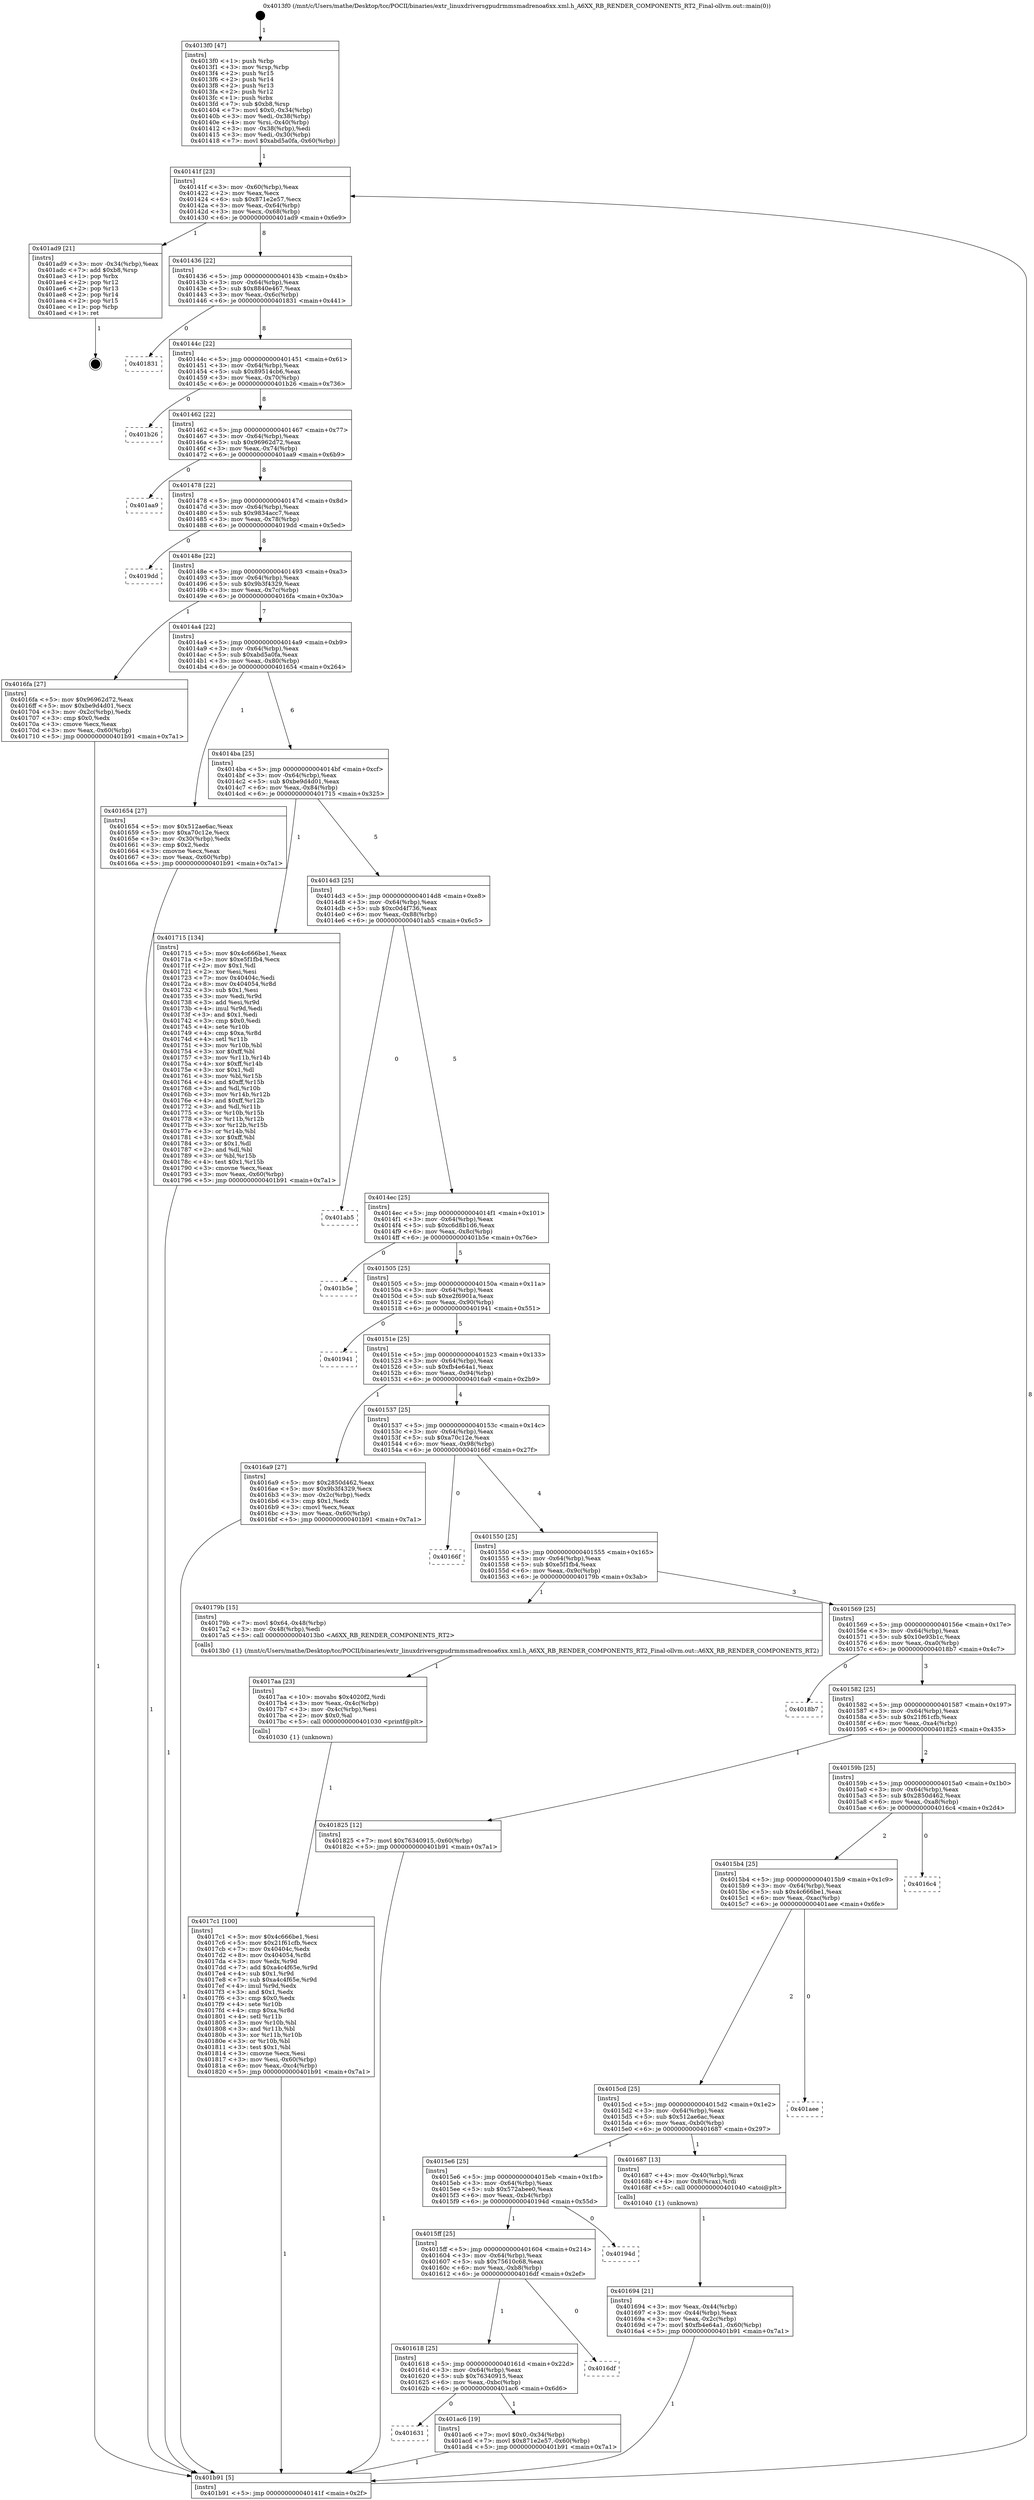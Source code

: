 digraph "0x4013f0" {
  label = "0x4013f0 (/mnt/c/Users/mathe/Desktop/tcc/POCII/binaries/extr_linuxdriversgpudrmmsmadrenoa6xx.xml.h_A6XX_RB_RENDER_COMPONENTS_RT2_Final-ollvm.out::main(0))"
  labelloc = "t"
  node[shape=record]

  Entry [label="",width=0.3,height=0.3,shape=circle,fillcolor=black,style=filled]
  "0x40141f" [label="{
     0x40141f [23]\l
     | [instrs]\l
     &nbsp;&nbsp;0x40141f \<+3\>: mov -0x60(%rbp),%eax\l
     &nbsp;&nbsp;0x401422 \<+2\>: mov %eax,%ecx\l
     &nbsp;&nbsp;0x401424 \<+6\>: sub $0x871e2e57,%ecx\l
     &nbsp;&nbsp;0x40142a \<+3\>: mov %eax,-0x64(%rbp)\l
     &nbsp;&nbsp;0x40142d \<+3\>: mov %ecx,-0x68(%rbp)\l
     &nbsp;&nbsp;0x401430 \<+6\>: je 0000000000401ad9 \<main+0x6e9\>\l
  }"]
  "0x401ad9" [label="{
     0x401ad9 [21]\l
     | [instrs]\l
     &nbsp;&nbsp;0x401ad9 \<+3\>: mov -0x34(%rbp),%eax\l
     &nbsp;&nbsp;0x401adc \<+7\>: add $0xb8,%rsp\l
     &nbsp;&nbsp;0x401ae3 \<+1\>: pop %rbx\l
     &nbsp;&nbsp;0x401ae4 \<+2\>: pop %r12\l
     &nbsp;&nbsp;0x401ae6 \<+2\>: pop %r13\l
     &nbsp;&nbsp;0x401ae8 \<+2\>: pop %r14\l
     &nbsp;&nbsp;0x401aea \<+2\>: pop %r15\l
     &nbsp;&nbsp;0x401aec \<+1\>: pop %rbp\l
     &nbsp;&nbsp;0x401aed \<+1\>: ret\l
  }"]
  "0x401436" [label="{
     0x401436 [22]\l
     | [instrs]\l
     &nbsp;&nbsp;0x401436 \<+5\>: jmp 000000000040143b \<main+0x4b\>\l
     &nbsp;&nbsp;0x40143b \<+3\>: mov -0x64(%rbp),%eax\l
     &nbsp;&nbsp;0x40143e \<+5\>: sub $0x8840e467,%eax\l
     &nbsp;&nbsp;0x401443 \<+3\>: mov %eax,-0x6c(%rbp)\l
     &nbsp;&nbsp;0x401446 \<+6\>: je 0000000000401831 \<main+0x441\>\l
  }"]
  Exit [label="",width=0.3,height=0.3,shape=circle,fillcolor=black,style=filled,peripheries=2]
  "0x401831" [label="{
     0x401831\l
  }", style=dashed]
  "0x40144c" [label="{
     0x40144c [22]\l
     | [instrs]\l
     &nbsp;&nbsp;0x40144c \<+5\>: jmp 0000000000401451 \<main+0x61\>\l
     &nbsp;&nbsp;0x401451 \<+3\>: mov -0x64(%rbp),%eax\l
     &nbsp;&nbsp;0x401454 \<+5\>: sub $0x89514cb6,%eax\l
     &nbsp;&nbsp;0x401459 \<+3\>: mov %eax,-0x70(%rbp)\l
     &nbsp;&nbsp;0x40145c \<+6\>: je 0000000000401b26 \<main+0x736\>\l
  }"]
  "0x401631" [label="{
     0x401631\l
  }", style=dashed]
  "0x401b26" [label="{
     0x401b26\l
  }", style=dashed]
  "0x401462" [label="{
     0x401462 [22]\l
     | [instrs]\l
     &nbsp;&nbsp;0x401462 \<+5\>: jmp 0000000000401467 \<main+0x77\>\l
     &nbsp;&nbsp;0x401467 \<+3\>: mov -0x64(%rbp),%eax\l
     &nbsp;&nbsp;0x40146a \<+5\>: sub $0x96962d72,%eax\l
     &nbsp;&nbsp;0x40146f \<+3\>: mov %eax,-0x74(%rbp)\l
     &nbsp;&nbsp;0x401472 \<+6\>: je 0000000000401aa9 \<main+0x6b9\>\l
  }"]
  "0x401ac6" [label="{
     0x401ac6 [19]\l
     | [instrs]\l
     &nbsp;&nbsp;0x401ac6 \<+7\>: movl $0x0,-0x34(%rbp)\l
     &nbsp;&nbsp;0x401acd \<+7\>: movl $0x871e2e57,-0x60(%rbp)\l
     &nbsp;&nbsp;0x401ad4 \<+5\>: jmp 0000000000401b91 \<main+0x7a1\>\l
  }"]
  "0x401aa9" [label="{
     0x401aa9\l
  }", style=dashed]
  "0x401478" [label="{
     0x401478 [22]\l
     | [instrs]\l
     &nbsp;&nbsp;0x401478 \<+5\>: jmp 000000000040147d \<main+0x8d\>\l
     &nbsp;&nbsp;0x40147d \<+3\>: mov -0x64(%rbp),%eax\l
     &nbsp;&nbsp;0x401480 \<+5\>: sub $0x9834acc7,%eax\l
     &nbsp;&nbsp;0x401485 \<+3\>: mov %eax,-0x78(%rbp)\l
     &nbsp;&nbsp;0x401488 \<+6\>: je 00000000004019dd \<main+0x5ed\>\l
  }"]
  "0x401618" [label="{
     0x401618 [25]\l
     | [instrs]\l
     &nbsp;&nbsp;0x401618 \<+5\>: jmp 000000000040161d \<main+0x22d\>\l
     &nbsp;&nbsp;0x40161d \<+3\>: mov -0x64(%rbp),%eax\l
     &nbsp;&nbsp;0x401620 \<+5\>: sub $0x76340915,%eax\l
     &nbsp;&nbsp;0x401625 \<+6\>: mov %eax,-0xbc(%rbp)\l
     &nbsp;&nbsp;0x40162b \<+6\>: je 0000000000401ac6 \<main+0x6d6\>\l
  }"]
  "0x4019dd" [label="{
     0x4019dd\l
  }", style=dashed]
  "0x40148e" [label="{
     0x40148e [22]\l
     | [instrs]\l
     &nbsp;&nbsp;0x40148e \<+5\>: jmp 0000000000401493 \<main+0xa3\>\l
     &nbsp;&nbsp;0x401493 \<+3\>: mov -0x64(%rbp),%eax\l
     &nbsp;&nbsp;0x401496 \<+5\>: sub $0x9b3f4329,%eax\l
     &nbsp;&nbsp;0x40149b \<+3\>: mov %eax,-0x7c(%rbp)\l
     &nbsp;&nbsp;0x40149e \<+6\>: je 00000000004016fa \<main+0x30a\>\l
  }"]
  "0x4016df" [label="{
     0x4016df\l
  }", style=dashed]
  "0x4016fa" [label="{
     0x4016fa [27]\l
     | [instrs]\l
     &nbsp;&nbsp;0x4016fa \<+5\>: mov $0x96962d72,%eax\l
     &nbsp;&nbsp;0x4016ff \<+5\>: mov $0xbe9d4d01,%ecx\l
     &nbsp;&nbsp;0x401704 \<+3\>: mov -0x2c(%rbp),%edx\l
     &nbsp;&nbsp;0x401707 \<+3\>: cmp $0x0,%edx\l
     &nbsp;&nbsp;0x40170a \<+3\>: cmove %ecx,%eax\l
     &nbsp;&nbsp;0x40170d \<+3\>: mov %eax,-0x60(%rbp)\l
     &nbsp;&nbsp;0x401710 \<+5\>: jmp 0000000000401b91 \<main+0x7a1\>\l
  }"]
  "0x4014a4" [label="{
     0x4014a4 [22]\l
     | [instrs]\l
     &nbsp;&nbsp;0x4014a4 \<+5\>: jmp 00000000004014a9 \<main+0xb9\>\l
     &nbsp;&nbsp;0x4014a9 \<+3\>: mov -0x64(%rbp),%eax\l
     &nbsp;&nbsp;0x4014ac \<+5\>: sub $0xabd5a0fa,%eax\l
     &nbsp;&nbsp;0x4014b1 \<+3\>: mov %eax,-0x80(%rbp)\l
     &nbsp;&nbsp;0x4014b4 \<+6\>: je 0000000000401654 \<main+0x264\>\l
  }"]
  "0x4015ff" [label="{
     0x4015ff [25]\l
     | [instrs]\l
     &nbsp;&nbsp;0x4015ff \<+5\>: jmp 0000000000401604 \<main+0x214\>\l
     &nbsp;&nbsp;0x401604 \<+3\>: mov -0x64(%rbp),%eax\l
     &nbsp;&nbsp;0x401607 \<+5\>: sub $0x75610c68,%eax\l
     &nbsp;&nbsp;0x40160c \<+6\>: mov %eax,-0xb8(%rbp)\l
     &nbsp;&nbsp;0x401612 \<+6\>: je 00000000004016df \<main+0x2ef\>\l
  }"]
  "0x401654" [label="{
     0x401654 [27]\l
     | [instrs]\l
     &nbsp;&nbsp;0x401654 \<+5\>: mov $0x512ae6ac,%eax\l
     &nbsp;&nbsp;0x401659 \<+5\>: mov $0xa70c12e,%ecx\l
     &nbsp;&nbsp;0x40165e \<+3\>: mov -0x30(%rbp),%edx\l
     &nbsp;&nbsp;0x401661 \<+3\>: cmp $0x2,%edx\l
     &nbsp;&nbsp;0x401664 \<+3\>: cmovne %ecx,%eax\l
     &nbsp;&nbsp;0x401667 \<+3\>: mov %eax,-0x60(%rbp)\l
     &nbsp;&nbsp;0x40166a \<+5\>: jmp 0000000000401b91 \<main+0x7a1\>\l
  }"]
  "0x4014ba" [label="{
     0x4014ba [25]\l
     | [instrs]\l
     &nbsp;&nbsp;0x4014ba \<+5\>: jmp 00000000004014bf \<main+0xcf\>\l
     &nbsp;&nbsp;0x4014bf \<+3\>: mov -0x64(%rbp),%eax\l
     &nbsp;&nbsp;0x4014c2 \<+5\>: sub $0xbe9d4d01,%eax\l
     &nbsp;&nbsp;0x4014c7 \<+6\>: mov %eax,-0x84(%rbp)\l
     &nbsp;&nbsp;0x4014cd \<+6\>: je 0000000000401715 \<main+0x325\>\l
  }"]
  "0x401b91" [label="{
     0x401b91 [5]\l
     | [instrs]\l
     &nbsp;&nbsp;0x401b91 \<+5\>: jmp 000000000040141f \<main+0x2f\>\l
  }"]
  "0x4013f0" [label="{
     0x4013f0 [47]\l
     | [instrs]\l
     &nbsp;&nbsp;0x4013f0 \<+1\>: push %rbp\l
     &nbsp;&nbsp;0x4013f1 \<+3\>: mov %rsp,%rbp\l
     &nbsp;&nbsp;0x4013f4 \<+2\>: push %r15\l
     &nbsp;&nbsp;0x4013f6 \<+2\>: push %r14\l
     &nbsp;&nbsp;0x4013f8 \<+2\>: push %r13\l
     &nbsp;&nbsp;0x4013fa \<+2\>: push %r12\l
     &nbsp;&nbsp;0x4013fc \<+1\>: push %rbx\l
     &nbsp;&nbsp;0x4013fd \<+7\>: sub $0xb8,%rsp\l
     &nbsp;&nbsp;0x401404 \<+7\>: movl $0x0,-0x34(%rbp)\l
     &nbsp;&nbsp;0x40140b \<+3\>: mov %edi,-0x38(%rbp)\l
     &nbsp;&nbsp;0x40140e \<+4\>: mov %rsi,-0x40(%rbp)\l
     &nbsp;&nbsp;0x401412 \<+3\>: mov -0x38(%rbp),%edi\l
     &nbsp;&nbsp;0x401415 \<+3\>: mov %edi,-0x30(%rbp)\l
     &nbsp;&nbsp;0x401418 \<+7\>: movl $0xabd5a0fa,-0x60(%rbp)\l
  }"]
  "0x40194d" [label="{
     0x40194d\l
  }", style=dashed]
  "0x401715" [label="{
     0x401715 [134]\l
     | [instrs]\l
     &nbsp;&nbsp;0x401715 \<+5\>: mov $0x4c666be1,%eax\l
     &nbsp;&nbsp;0x40171a \<+5\>: mov $0xe5f1fb4,%ecx\l
     &nbsp;&nbsp;0x40171f \<+2\>: mov $0x1,%dl\l
     &nbsp;&nbsp;0x401721 \<+2\>: xor %esi,%esi\l
     &nbsp;&nbsp;0x401723 \<+7\>: mov 0x40404c,%edi\l
     &nbsp;&nbsp;0x40172a \<+8\>: mov 0x404054,%r8d\l
     &nbsp;&nbsp;0x401732 \<+3\>: sub $0x1,%esi\l
     &nbsp;&nbsp;0x401735 \<+3\>: mov %edi,%r9d\l
     &nbsp;&nbsp;0x401738 \<+3\>: add %esi,%r9d\l
     &nbsp;&nbsp;0x40173b \<+4\>: imul %r9d,%edi\l
     &nbsp;&nbsp;0x40173f \<+3\>: and $0x1,%edi\l
     &nbsp;&nbsp;0x401742 \<+3\>: cmp $0x0,%edi\l
     &nbsp;&nbsp;0x401745 \<+4\>: sete %r10b\l
     &nbsp;&nbsp;0x401749 \<+4\>: cmp $0xa,%r8d\l
     &nbsp;&nbsp;0x40174d \<+4\>: setl %r11b\l
     &nbsp;&nbsp;0x401751 \<+3\>: mov %r10b,%bl\l
     &nbsp;&nbsp;0x401754 \<+3\>: xor $0xff,%bl\l
     &nbsp;&nbsp;0x401757 \<+3\>: mov %r11b,%r14b\l
     &nbsp;&nbsp;0x40175a \<+4\>: xor $0xff,%r14b\l
     &nbsp;&nbsp;0x40175e \<+3\>: xor $0x1,%dl\l
     &nbsp;&nbsp;0x401761 \<+3\>: mov %bl,%r15b\l
     &nbsp;&nbsp;0x401764 \<+4\>: and $0xff,%r15b\l
     &nbsp;&nbsp;0x401768 \<+3\>: and %dl,%r10b\l
     &nbsp;&nbsp;0x40176b \<+3\>: mov %r14b,%r12b\l
     &nbsp;&nbsp;0x40176e \<+4\>: and $0xff,%r12b\l
     &nbsp;&nbsp;0x401772 \<+3\>: and %dl,%r11b\l
     &nbsp;&nbsp;0x401775 \<+3\>: or %r10b,%r15b\l
     &nbsp;&nbsp;0x401778 \<+3\>: or %r11b,%r12b\l
     &nbsp;&nbsp;0x40177b \<+3\>: xor %r12b,%r15b\l
     &nbsp;&nbsp;0x40177e \<+3\>: or %r14b,%bl\l
     &nbsp;&nbsp;0x401781 \<+3\>: xor $0xff,%bl\l
     &nbsp;&nbsp;0x401784 \<+3\>: or $0x1,%dl\l
     &nbsp;&nbsp;0x401787 \<+2\>: and %dl,%bl\l
     &nbsp;&nbsp;0x401789 \<+3\>: or %bl,%r15b\l
     &nbsp;&nbsp;0x40178c \<+4\>: test $0x1,%r15b\l
     &nbsp;&nbsp;0x401790 \<+3\>: cmovne %ecx,%eax\l
     &nbsp;&nbsp;0x401793 \<+3\>: mov %eax,-0x60(%rbp)\l
     &nbsp;&nbsp;0x401796 \<+5\>: jmp 0000000000401b91 \<main+0x7a1\>\l
  }"]
  "0x4014d3" [label="{
     0x4014d3 [25]\l
     | [instrs]\l
     &nbsp;&nbsp;0x4014d3 \<+5\>: jmp 00000000004014d8 \<main+0xe8\>\l
     &nbsp;&nbsp;0x4014d8 \<+3\>: mov -0x64(%rbp),%eax\l
     &nbsp;&nbsp;0x4014db \<+5\>: sub $0xc0d4f736,%eax\l
     &nbsp;&nbsp;0x4014e0 \<+6\>: mov %eax,-0x88(%rbp)\l
     &nbsp;&nbsp;0x4014e6 \<+6\>: je 0000000000401ab5 \<main+0x6c5\>\l
  }"]
  "0x4017c1" [label="{
     0x4017c1 [100]\l
     | [instrs]\l
     &nbsp;&nbsp;0x4017c1 \<+5\>: mov $0x4c666be1,%esi\l
     &nbsp;&nbsp;0x4017c6 \<+5\>: mov $0x21f61cfb,%ecx\l
     &nbsp;&nbsp;0x4017cb \<+7\>: mov 0x40404c,%edx\l
     &nbsp;&nbsp;0x4017d2 \<+8\>: mov 0x404054,%r8d\l
     &nbsp;&nbsp;0x4017da \<+3\>: mov %edx,%r9d\l
     &nbsp;&nbsp;0x4017dd \<+7\>: add $0xa4c4f65e,%r9d\l
     &nbsp;&nbsp;0x4017e4 \<+4\>: sub $0x1,%r9d\l
     &nbsp;&nbsp;0x4017e8 \<+7\>: sub $0xa4c4f65e,%r9d\l
     &nbsp;&nbsp;0x4017ef \<+4\>: imul %r9d,%edx\l
     &nbsp;&nbsp;0x4017f3 \<+3\>: and $0x1,%edx\l
     &nbsp;&nbsp;0x4017f6 \<+3\>: cmp $0x0,%edx\l
     &nbsp;&nbsp;0x4017f9 \<+4\>: sete %r10b\l
     &nbsp;&nbsp;0x4017fd \<+4\>: cmp $0xa,%r8d\l
     &nbsp;&nbsp;0x401801 \<+4\>: setl %r11b\l
     &nbsp;&nbsp;0x401805 \<+3\>: mov %r10b,%bl\l
     &nbsp;&nbsp;0x401808 \<+3\>: and %r11b,%bl\l
     &nbsp;&nbsp;0x40180b \<+3\>: xor %r11b,%r10b\l
     &nbsp;&nbsp;0x40180e \<+3\>: or %r10b,%bl\l
     &nbsp;&nbsp;0x401811 \<+3\>: test $0x1,%bl\l
     &nbsp;&nbsp;0x401814 \<+3\>: cmovne %ecx,%esi\l
     &nbsp;&nbsp;0x401817 \<+3\>: mov %esi,-0x60(%rbp)\l
     &nbsp;&nbsp;0x40181a \<+6\>: mov %eax,-0xc4(%rbp)\l
     &nbsp;&nbsp;0x401820 \<+5\>: jmp 0000000000401b91 \<main+0x7a1\>\l
  }"]
  "0x401ab5" [label="{
     0x401ab5\l
  }", style=dashed]
  "0x4014ec" [label="{
     0x4014ec [25]\l
     | [instrs]\l
     &nbsp;&nbsp;0x4014ec \<+5\>: jmp 00000000004014f1 \<main+0x101\>\l
     &nbsp;&nbsp;0x4014f1 \<+3\>: mov -0x64(%rbp),%eax\l
     &nbsp;&nbsp;0x4014f4 \<+5\>: sub $0xc6d8b1d6,%eax\l
     &nbsp;&nbsp;0x4014f9 \<+6\>: mov %eax,-0x8c(%rbp)\l
     &nbsp;&nbsp;0x4014ff \<+6\>: je 0000000000401b5e \<main+0x76e\>\l
  }"]
  "0x4017aa" [label="{
     0x4017aa [23]\l
     | [instrs]\l
     &nbsp;&nbsp;0x4017aa \<+10\>: movabs $0x4020f2,%rdi\l
     &nbsp;&nbsp;0x4017b4 \<+3\>: mov %eax,-0x4c(%rbp)\l
     &nbsp;&nbsp;0x4017b7 \<+3\>: mov -0x4c(%rbp),%esi\l
     &nbsp;&nbsp;0x4017ba \<+2\>: mov $0x0,%al\l
     &nbsp;&nbsp;0x4017bc \<+5\>: call 0000000000401030 \<printf@plt\>\l
     | [calls]\l
     &nbsp;&nbsp;0x401030 \{1\} (unknown)\l
  }"]
  "0x401b5e" [label="{
     0x401b5e\l
  }", style=dashed]
  "0x401505" [label="{
     0x401505 [25]\l
     | [instrs]\l
     &nbsp;&nbsp;0x401505 \<+5\>: jmp 000000000040150a \<main+0x11a\>\l
     &nbsp;&nbsp;0x40150a \<+3\>: mov -0x64(%rbp),%eax\l
     &nbsp;&nbsp;0x40150d \<+5\>: sub $0xe2f6901a,%eax\l
     &nbsp;&nbsp;0x401512 \<+6\>: mov %eax,-0x90(%rbp)\l
     &nbsp;&nbsp;0x401518 \<+6\>: je 0000000000401941 \<main+0x551\>\l
  }"]
  "0x401694" [label="{
     0x401694 [21]\l
     | [instrs]\l
     &nbsp;&nbsp;0x401694 \<+3\>: mov %eax,-0x44(%rbp)\l
     &nbsp;&nbsp;0x401697 \<+3\>: mov -0x44(%rbp),%eax\l
     &nbsp;&nbsp;0x40169a \<+3\>: mov %eax,-0x2c(%rbp)\l
     &nbsp;&nbsp;0x40169d \<+7\>: movl $0xfb4e64a1,-0x60(%rbp)\l
     &nbsp;&nbsp;0x4016a4 \<+5\>: jmp 0000000000401b91 \<main+0x7a1\>\l
  }"]
  "0x401941" [label="{
     0x401941\l
  }", style=dashed]
  "0x40151e" [label="{
     0x40151e [25]\l
     | [instrs]\l
     &nbsp;&nbsp;0x40151e \<+5\>: jmp 0000000000401523 \<main+0x133\>\l
     &nbsp;&nbsp;0x401523 \<+3\>: mov -0x64(%rbp),%eax\l
     &nbsp;&nbsp;0x401526 \<+5\>: sub $0xfb4e64a1,%eax\l
     &nbsp;&nbsp;0x40152b \<+6\>: mov %eax,-0x94(%rbp)\l
     &nbsp;&nbsp;0x401531 \<+6\>: je 00000000004016a9 \<main+0x2b9\>\l
  }"]
  "0x4015e6" [label="{
     0x4015e6 [25]\l
     | [instrs]\l
     &nbsp;&nbsp;0x4015e6 \<+5\>: jmp 00000000004015eb \<main+0x1fb\>\l
     &nbsp;&nbsp;0x4015eb \<+3\>: mov -0x64(%rbp),%eax\l
     &nbsp;&nbsp;0x4015ee \<+5\>: sub $0x572abee0,%eax\l
     &nbsp;&nbsp;0x4015f3 \<+6\>: mov %eax,-0xb4(%rbp)\l
     &nbsp;&nbsp;0x4015f9 \<+6\>: je 000000000040194d \<main+0x55d\>\l
  }"]
  "0x4016a9" [label="{
     0x4016a9 [27]\l
     | [instrs]\l
     &nbsp;&nbsp;0x4016a9 \<+5\>: mov $0x2850d462,%eax\l
     &nbsp;&nbsp;0x4016ae \<+5\>: mov $0x9b3f4329,%ecx\l
     &nbsp;&nbsp;0x4016b3 \<+3\>: mov -0x2c(%rbp),%edx\l
     &nbsp;&nbsp;0x4016b6 \<+3\>: cmp $0x1,%edx\l
     &nbsp;&nbsp;0x4016b9 \<+3\>: cmovl %ecx,%eax\l
     &nbsp;&nbsp;0x4016bc \<+3\>: mov %eax,-0x60(%rbp)\l
     &nbsp;&nbsp;0x4016bf \<+5\>: jmp 0000000000401b91 \<main+0x7a1\>\l
  }"]
  "0x401537" [label="{
     0x401537 [25]\l
     | [instrs]\l
     &nbsp;&nbsp;0x401537 \<+5\>: jmp 000000000040153c \<main+0x14c\>\l
     &nbsp;&nbsp;0x40153c \<+3\>: mov -0x64(%rbp),%eax\l
     &nbsp;&nbsp;0x40153f \<+5\>: sub $0xa70c12e,%eax\l
     &nbsp;&nbsp;0x401544 \<+6\>: mov %eax,-0x98(%rbp)\l
     &nbsp;&nbsp;0x40154a \<+6\>: je 000000000040166f \<main+0x27f\>\l
  }"]
  "0x401687" [label="{
     0x401687 [13]\l
     | [instrs]\l
     &nbsp;&nbsp;0x401687 \<+4\>: mov -0x40(%rbp),%rax\l
     &nbsp;&nbsp;0x40168b \<+4\>: mov 0x8(%rax),%rdi\l
     &nbsp;&nbsp;0x40168f \<+5\>: call 0000000000401040 \<atoi@plt\>\l
     | [calls]\l
     &nbsp;&nbsp;0x401040 \{1\} (unknown)\l
  }"]
  "0x40166f" [label="{
     0x40166f\l
  }", style=dashed]
  "0x401550" [label="{
     0x401550 [25]\l
     | [instrs]\l
     &nbsp;&nbsp;0x401550 \<+5\>: jmp 0000000000401555 \<main+0x165\>\l
     &nbsp;&nbsp;0x401555 \<+3\>: mov -0x64(%rbp),%eax\l
     &nbsp;&nbsp;0x401558 \<+5\>: sub $0xe5f1fb4,%eax\l
     &nbsp;&nbsp;0x40155d \<+6\>: mov %eax,-0x9c(%rbp)\l
     &nbsp;&nbsp;0x401563 \<+6\>: je 000000000040179b \<main+0x3ab\>\l
  }"]
  "0x4015cd" [label="{
     0x4015cd [25]\l
     | [instrs]\l
     &nbsp;&nbsp;0x4015cd \<+5\>: jmp 00000000004015d2 \<main+0x1e2\>\l
     &nbsp;&nbsp;0x4015d2 \<+3\>: mov -0x64(%rbp),%eax\l
     &nbsp;&nbsp;0x4015d5 \<+5\>: sub $0x512ae6ac,%eax\l
     &nbsp;&nbsp;0x4015da \<+6\>: mov %eax,-0xb0(%rbp)\l
     &nbsp;&nbsp;0x4015e0 \<+6\>: je 0000000000401687 \<main+0x297\>\l
  }"]
  "0x40179b" [label="{
     0x40179b [15]\l
     | [instrs]\l
     &nbsp;&nbsp;0x40179b \<+7\>: movl $0x64,-0x48(%rbp)\l
     &nbsp;&nbsp;0x4017a2 \<+3\>: mov -0x48(%rbp),%edi\l
     &nbsp;&nbsp;0x4017a5 \<+5\>: call 00000000004013b0 \<A6XX_RB_RENDER_COMPONENTS_RT2\>\l
     | [calls]\l
     &nbsp;&nbsp;0x4013b0 \{1\} (/mnt/c/Users/mathe/Desktop/tcc/POCII/binaries/extr_linuxdriversgpudrmmsmadrenoa6xx.xml.h_A6XX_RB_RENDER_COMPONENTS_RT2_Final-ollvm.out::A6XX_RB_RENDER_COMPONENTS_RT2)\l
  }"]
  "0x401569" [label="{
     0x401569 [25]\l
     | [instrs]\l
     &nbsp;&nbsp;0x401569 \<+5\>: jmp 000000000040156e \<main+0x17e\>\l
     &nbsp;&nbsp;0x40156e \<+3\>: mov -0x64(%rbp),%eax\l
     &nbsp;&nbsp;0x401571 \<+5\>: sub $0x10e93b1c,%eax\l
     &nbsp;&nbsp;0x401576 \<+6\>: mov %eax,-0xa0(%rbp)\l
     &nbsp;&nbsp;0x40157c \<+6\>: je 00000000004018b7 \<main+0x4c7\>\l
  }"]
  "0x401aee" [label="{
     0x401aee\l
  }", style=dashed]
  "0x4018b7" [label="{
     0x4018b7\l
  }", style=dashed]
  "0x401582" [label="{
     0x401582 [25]\l
     | [instrs]\l
     &nbsp;&nbsp;0x401582 \<+5\>: jmp 0000000000401587 \<main+0x197\>\l
     &nbsp;&nbsp;0x401587 \<+3\>: mov -0x64(%rbp),%eax\l
     &nbsp;&nbsp;0x40158a \<+5\>: sub $0x21f61cfb,%eax\l
     &nbsp;&nbsp;0x40158f \<+6\>: mov %eax,-0xa4(%rbp)\l
     &nbsp;&nbsp;0x401595 \<+6\>: je 0000000000401825 \<main+0x435\>\l
  }"]
  "0x4015b4" [label="{
     0x4015b4 [25]\l
     | [instrs]\l
     &nbsp;&nbsp;0x4015b4 \<+5\>: jmp 00000000004015b9 \<main+0x1c9\>\l
     &nbsp;&nbsp;0x4015b9 \<+3\>: mov -0x64(%rbp),%eax\l
     &nbsp;&nbsp;0x4015bc \<+5\>: sub $0x4c666be1,%eax\l
     &nbsp;&nbsp;0x4015c1 \<+6\>: mov %eax,-0xac(%rbp)\l
     &nbsp;&nbsp;0x4015c7 \<+6\>: je 0000000000401aee \<main+0x6fe\>\l
  }"]
  "0x401825" [label="{
     0x401825 [12]\l
     | [instrs]\l
     &nbsp;&nbsp;0x401825 \<+7\>: movl $0x76340915,-0x60(%rbp)\l
     &nbsp;&nbsp;0x40182c \<+5\>: jmp 0000000000401b91 \<main+0x7a1\>\l
  }"]
  "0x40159b" [label="{
     0x40159b [25]\l
     | [instrs]\l
     &nbsp;&nbsp;0x40159b \<+5\>: jmp 00000000004015a0 \<main+0x1b0\>\l
     &nbsp;&nbsp;0x4015a0 \<+3\>: mov -0x64(%rbp),%eax\l
     &nbsp;&nbsp;0x4015a3 \<+5\>: sub $0x2850d462,%eax\l
     &nbsp;&nbsp;0x4015a8 \<+6\>: mov %eax,-0xa8(%rbp)\l
     &nbsp;&nbsp;0x4015ae \<+6\>: je 00000000004016c4 \<main+0x2d4\>\l
  }"]
  "0x4016c4" [label="{
     0x4016c4\l
  }", style=dashed]
  Entry -> "0x4013f0" [label=" 1"]
  "0x40141f" -> "0x401ad9" [label=" 1"]
  "0x40141f" -> "0x401436" [label=" 8"]
  "0x401ad9" -> Exit [label=" 1"]
  "0x401436" -> "0x401831" [label=" 0"]
  "0x401436" -> "0x40144c" [label=" 8"]
  "0x401ac6" -> "0x401b91" [label=" 1"]
  "0x40144c" -> "0x401b26" [label=" 0"]
  "0x40144c" -> "0x401462" [label=" 8"]
  "0x401618" -> "0x401631" [label=" 0"]
  "0x401462" -> "0x401aa9" [label=" 0"]
  "0x401462" -> "0x401478" [label=" 8"]
  "0x401618" -> "0x401ac6" [label=" 1"]
  "0x401478" -> "0x4019dd" [label=" 0"]
  "0x401478" -> "0x40148e" [label=" 8"]
  "0x4015ff" -> "0x401618" [label=" 1"]
  "0x40148e" -> "0x4016fa" [label=" 1"]
  "0x40148e" -> "0x4014a4" [label=" 7"]
  "0x4015ff" -> "0x4016df" [label=" 0"]
  "0x4014a4" -> "0x401654" [label=" 1"]
  "0x4014a4" -> "0x4014ba" [label=" 6"]
  "0x401654" -> "0x401b91" [label=" 1"]
  "0x4013f0" -> "0x40141f" [label=" 1"]
  "0x401b91" -> "0x40141f" [label=" 8"]
  "0x4015e6" -> "0x4015ff" [label=" 1"]
  "0x4014ba" -> "0x401715" [label=" 1"]
  "0x4014ba" -> "0x4014d3" [label=" 5"]
  "0x4015e6" -> "0x40194d" [label=" 0"]
  "0x4014d3" -> "0x401ab5" [label=" 0"]
  "0x4014d3" -> "0x4014ec" [label=" 5"]
  "0x401825" -> "0x401b91" [label=" 1"]
  "0x4014ec" -> "0x401b5e" [label=" 0"]
  "0x4014ec" -> "0x401505" [label=" 5"]
  "0x4017c1" -> "0x401b91" [label=" 1"]
  "0x401505" -> "0x401941" [label=" 0"]
  "0x401505" -> "0x40151e" [label=" 5"]
  "0x4017aa" -> "0x4017c1" [label=" 1"]
  "0x40151e" -> "0x4016a9" [label=" 1"]
  "0x40151e" -> "0x401537" [label=" 4"]
  "0x40179b" -> "0x4017aa" [label=" 1"]
  "0x401537" -> "0x40166f" [label=" 0"]
  "0x401537" -> "0x401550" [label=" 4"]
  "0x401715" -> "0x401b91" [label=" 1"]
  "0x401550" -> "0x40179b" [label=" 1"]
  "0x401550" -> "0x401569" [label=" 3"]
  "0x4016a9" -> "0x401b91" [label=" 1"]
  "0x401569" -> "0x4018b7" [label=" 0"]
  "0x401569" -> "0x401582" [label=" 3"]
  "0x401694" -> "0x401b91" [label=" 1"]
  "0x401582" -> "0x401825" [label=" 1"]
  "0x401582" -> "0x40159b" [label=" 2"]
  "0x4015cd" -> "0x4015e6" [label=" 1"]
  "0x40159b" -> "0x4016c4" [label=" 0"]
  "0x40159b" -> "0x4015b4" [label=" 2"]
  "0x401687" -> "0x401694" [label=" 1"]
  "0x4015b4" -> "0x401aee" [label=" 0"]
  "0x4015b4" -> "0x4015cd" [label=" 2"]
  "0x4016fa" -> "0x401b91" [label=" 1"]
  "0x4015cd" -> "0x401687" [label=" 1"]
}
